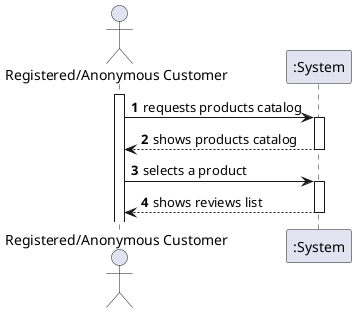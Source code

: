 @startuml
'https://plantuml.com/sequence-diagram

autoactivate on
autonumber

actor "Registered/Anonymous Customer" as User
participant ":System" as System

activate User

User -> System: requests products catalog
User <-- System: shows products catalog
User -> System: selects a product
User <-- System: shows reviews list

@enduml